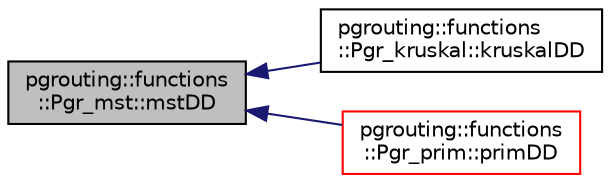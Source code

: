 digraph "pgrouting::functions::Pgr_mst::mstDD"
{
  edge [fontname="Helvetica",fontsize="10",labelfontname="Helvetica",labelfontsize="10"];
  node [fontname="Helvetica",fontsize="10",shape=record];
  rankdir="LR";
  Node83 [label="pgrouting::functions\l::Pgr_mst::mstDD",height=0.2,width=0.4,color="black", fillcolor="grey75", style="filled", fontcolor="black"];
  Node83 -> Node84 [dir="back",color="midnightblue",fontsize="10",style="solid",fontname="Helvetica"];
  Node84 [label="pgrouting::functions\l::Pgr_kruskal::kruskalDD",height=0.2,width=0.4,color="black", fillcolor="white", style="filled",URL="$classpgrouting_1_1functions_1_1Pgr__kruskal.html#a9e59932b69fa62160e064f933023d836"];
  Node83 -> Node85 [dir="back",color="midnightblue",fontsize="10",style="solid",fontname="Helvetica"];
  Node85 [label="pgrouting::functions\l::Pgr_prim::primDD",height=0.2,width=0.4,color="red", fillcolor="white", style="filled",URL="$classpgrouting_1_1functions_1_1Pgr__prim.html#a7827f9d5691930b5d2f55679fcf19f84"];
}
